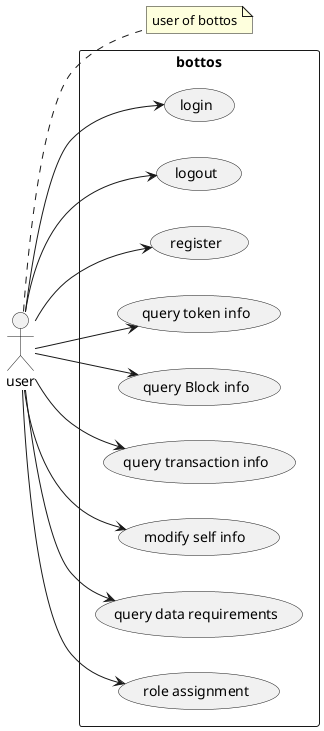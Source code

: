@startuml
left to right direction
:user:
rectangle bottos {
user-->(login)
user-->(logout)
user-->(register)
user-->(query token info)
user-->(query Block info)
user-->(query transaction info)
user-->(modify self info )
user-->(query data requirements)
user-->(role assignment)
}

note right of (user)
  user of bottos
end note

@enduml